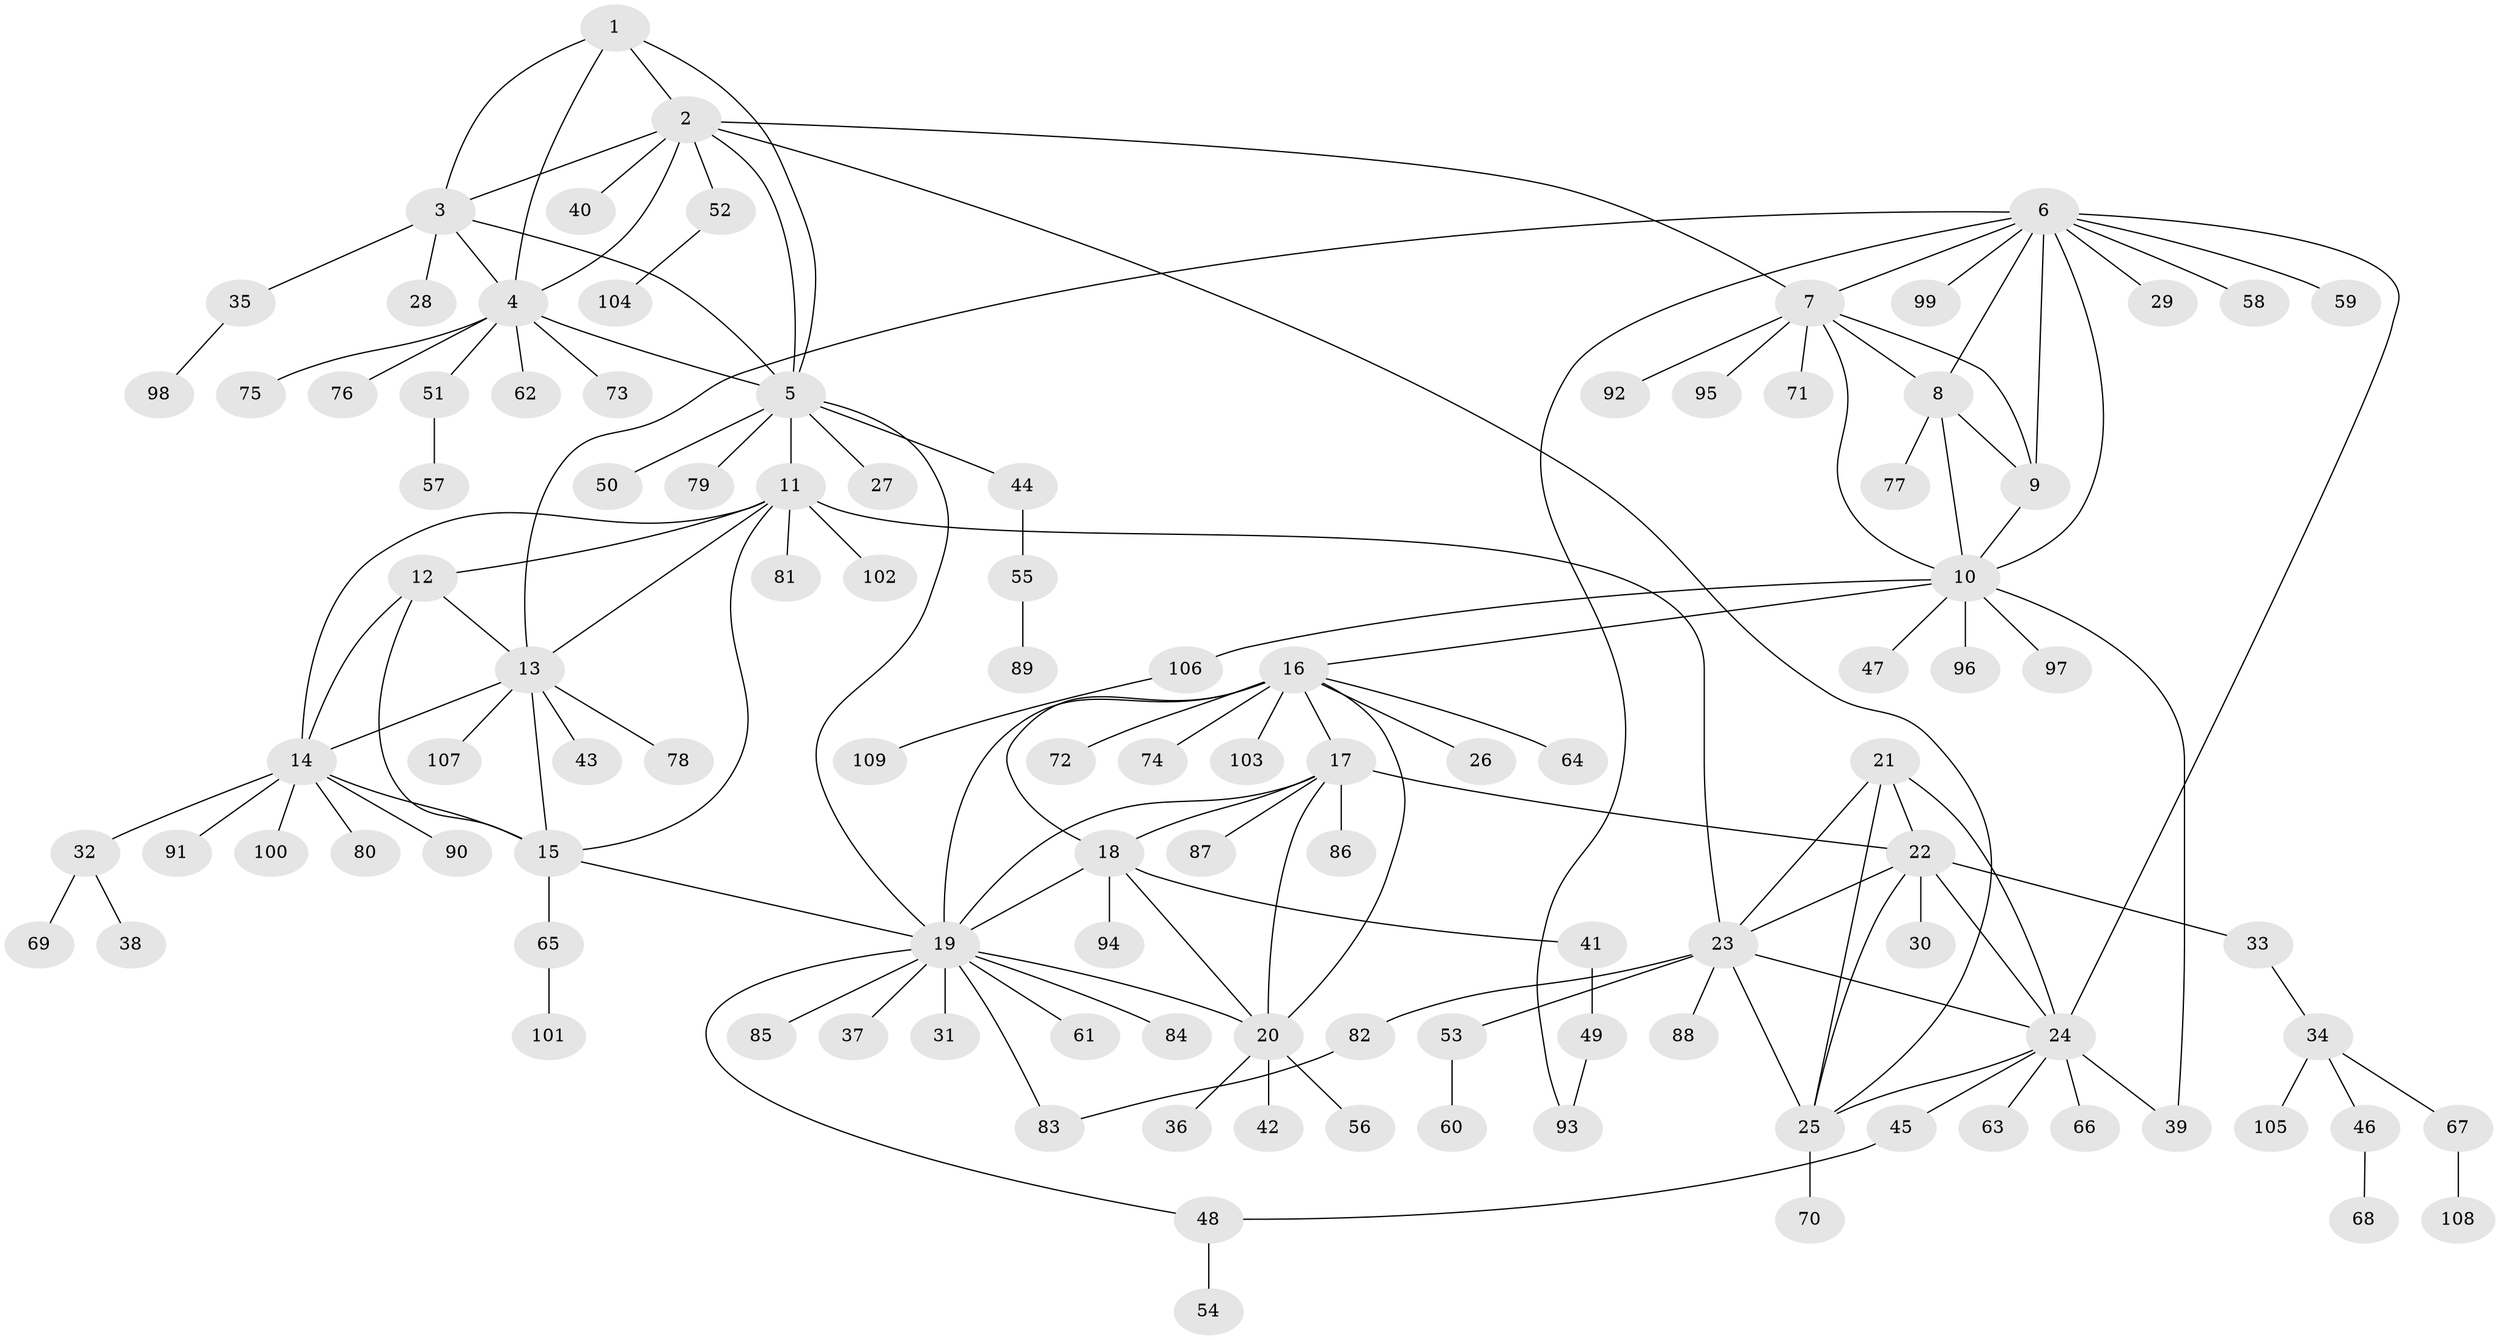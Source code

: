 // Generated by graph-tools (version 1.1) at 2025/11/02/27/25 16:11:37]
// undirected, 109 vertices, 148 edges
graph export_dot {
graph [start="1"]
  node [color=gray90,style=filled];
  1;
  2;
  3;
  4;
  5;
  6;
  7;
  8;
  9;
  10;
  11;
  12;
  13;
  14;
  15;
  16;
  17;
  18;
  19;
  20;
  21;
  22;
  23;
  24;
  25;
  26;
  27;
  28;
  29;
  30;
  31;
  32;
  33;
  34;
  35;
  36;
  37;
  38;
  39;
  40;
  41;
  42;
  43;
  44;
  45;
  46;
  47;
  48;
  49;
  50;
  51;
  52;
  53;
  54;
  55;
  56;
  57;
  58;
  59;
  60;
  61;
  62;
  63;
  64;
  65;
  66;
  67;
  68;
  69;
  70;
  71;
  72;
  73;
  74;
  75;
  76;
  77;
  78;
  79;
  80;
  81;
  82;
  83;
  84;
  85;
  86;
  87;
  88;
  89;
  90;
  91;
  92;
  93;
  94;
  95;
  96;
  97;
  98;
  99;
  100;
  101;
  102;
  103;
  104;
  105;
  106;
  107;
  108;
  109;
  1 -- 2;
  1 -- 3;
  1 -- 4;
  1 -- 5;
  2 -- 3;
  2 -- 4;
  2 -- 5;
  2 -- 7;
  2 -- 25;
  2 -- 40;
  2 -- 52;
  3 -- 4;
  3 -- 5;
  3 -- 28;
  3 -- 35;
  4 -- 5;
  4 -- 51;
  4 -- 62;
  4 -- 73;
  4 -- 75;
  4 -- 76;
  5 -- 11;
  5 -- 19;
  5 -- 27;
  5 -- 44;
  5 -- 50;
  5 -- 79;
  6 -- 7;
  6 -- 8;
  6 -- 9;
  6 -- 10;
  6 -- 13;
  6 -- 24;
  6 -- 29;
  6 -- 58;
  6 -- 59;
  6 -- 93;
  6 -- 99;
  7 -- 8;
  7 -- 9;
  7 -- 10;
  7 -- 71;
  7 -- 92;
  7 -- 95;
  8 -- 9;
  8 -- 10;
  8 -- 77;
  9 -- 10;
  10 -- 16;
  10 -- 39;
  10 -- 47;
  10 -- 96;
  10 -- 97;
  10 -- 106;
  11 -- 12;
  11 -- 13;
  11 -- 14;
  11 -- 15;
  11 -- 23;
  11 -- 81;
  11 -- 102;
  12 -- 13;
  12 -- 14;
  12 -- 15;
  13 -- 14;
  13 -- 15;
  13 -- 43;
  13 -- 78;
  13 -- 107;
  14 -- 15;
  14 -- 32;
  14 -- 80;
  14 -- 90;
  14 -- 91;
  14 -- 100;
  15 -- 19;
  15 -- 65;
  16 -- 17;
  16 -- 18;
  16 -- 19;
  16 -- 20;
  16 -- 26;
  16 -- 64;
  16 -- 72;
  16 -- 74;
  16 -- 103;
  17 -- 18;
  17 -- 19;
  17 -- 20;
  17 -- 22;
  17 -- 86;
  17 -- 87;
  18 -- 19;
  18 -- 20;
  18 -- 41;
  18 -- 94;
  19 -- 20;
  19 -- 31;
  19 -- 37;
  19 -- 48;
  19 -- 61;
  19 -- 83;
  19 -- 84;
  19 -- 85;
  20 -- 36;
  20 -- 42;
  20 -- 56;
  21 -- 22;
  21 -- 23;
  21 -- 24;
  21 -- 25;
  22 -- 23;
  22 -- 24;
  22 -- 25;
  22 -- 30;
  22 -- 33;
  23 -- 24;
  23 -- 25;
  23 -- 53;
  23 -- 82;
  23 -- 88;
  24 -- 25;
  24 -- 39;
  24 -- 45;
  24 -- 63;
  24 -- 66;
  25 -- 70;
  32 -- 38;
  32 -- 69;
  33 -- 34;
  34 -- 46;
  34 -- 67;
  34 -- 105;
  35 -- 98;
  41 -- 49;
  44 -- 55;
  45 -- 48;
  46 -- 68;
  48 -- 54;
  49 -- 93;
  51 -- 57;
  52 -- 104;
  53 -- 60;
  55 -- 89;
  65 -- 101;
  67 -- 108;
  82 -- 83;
  106 -- 109;
}
